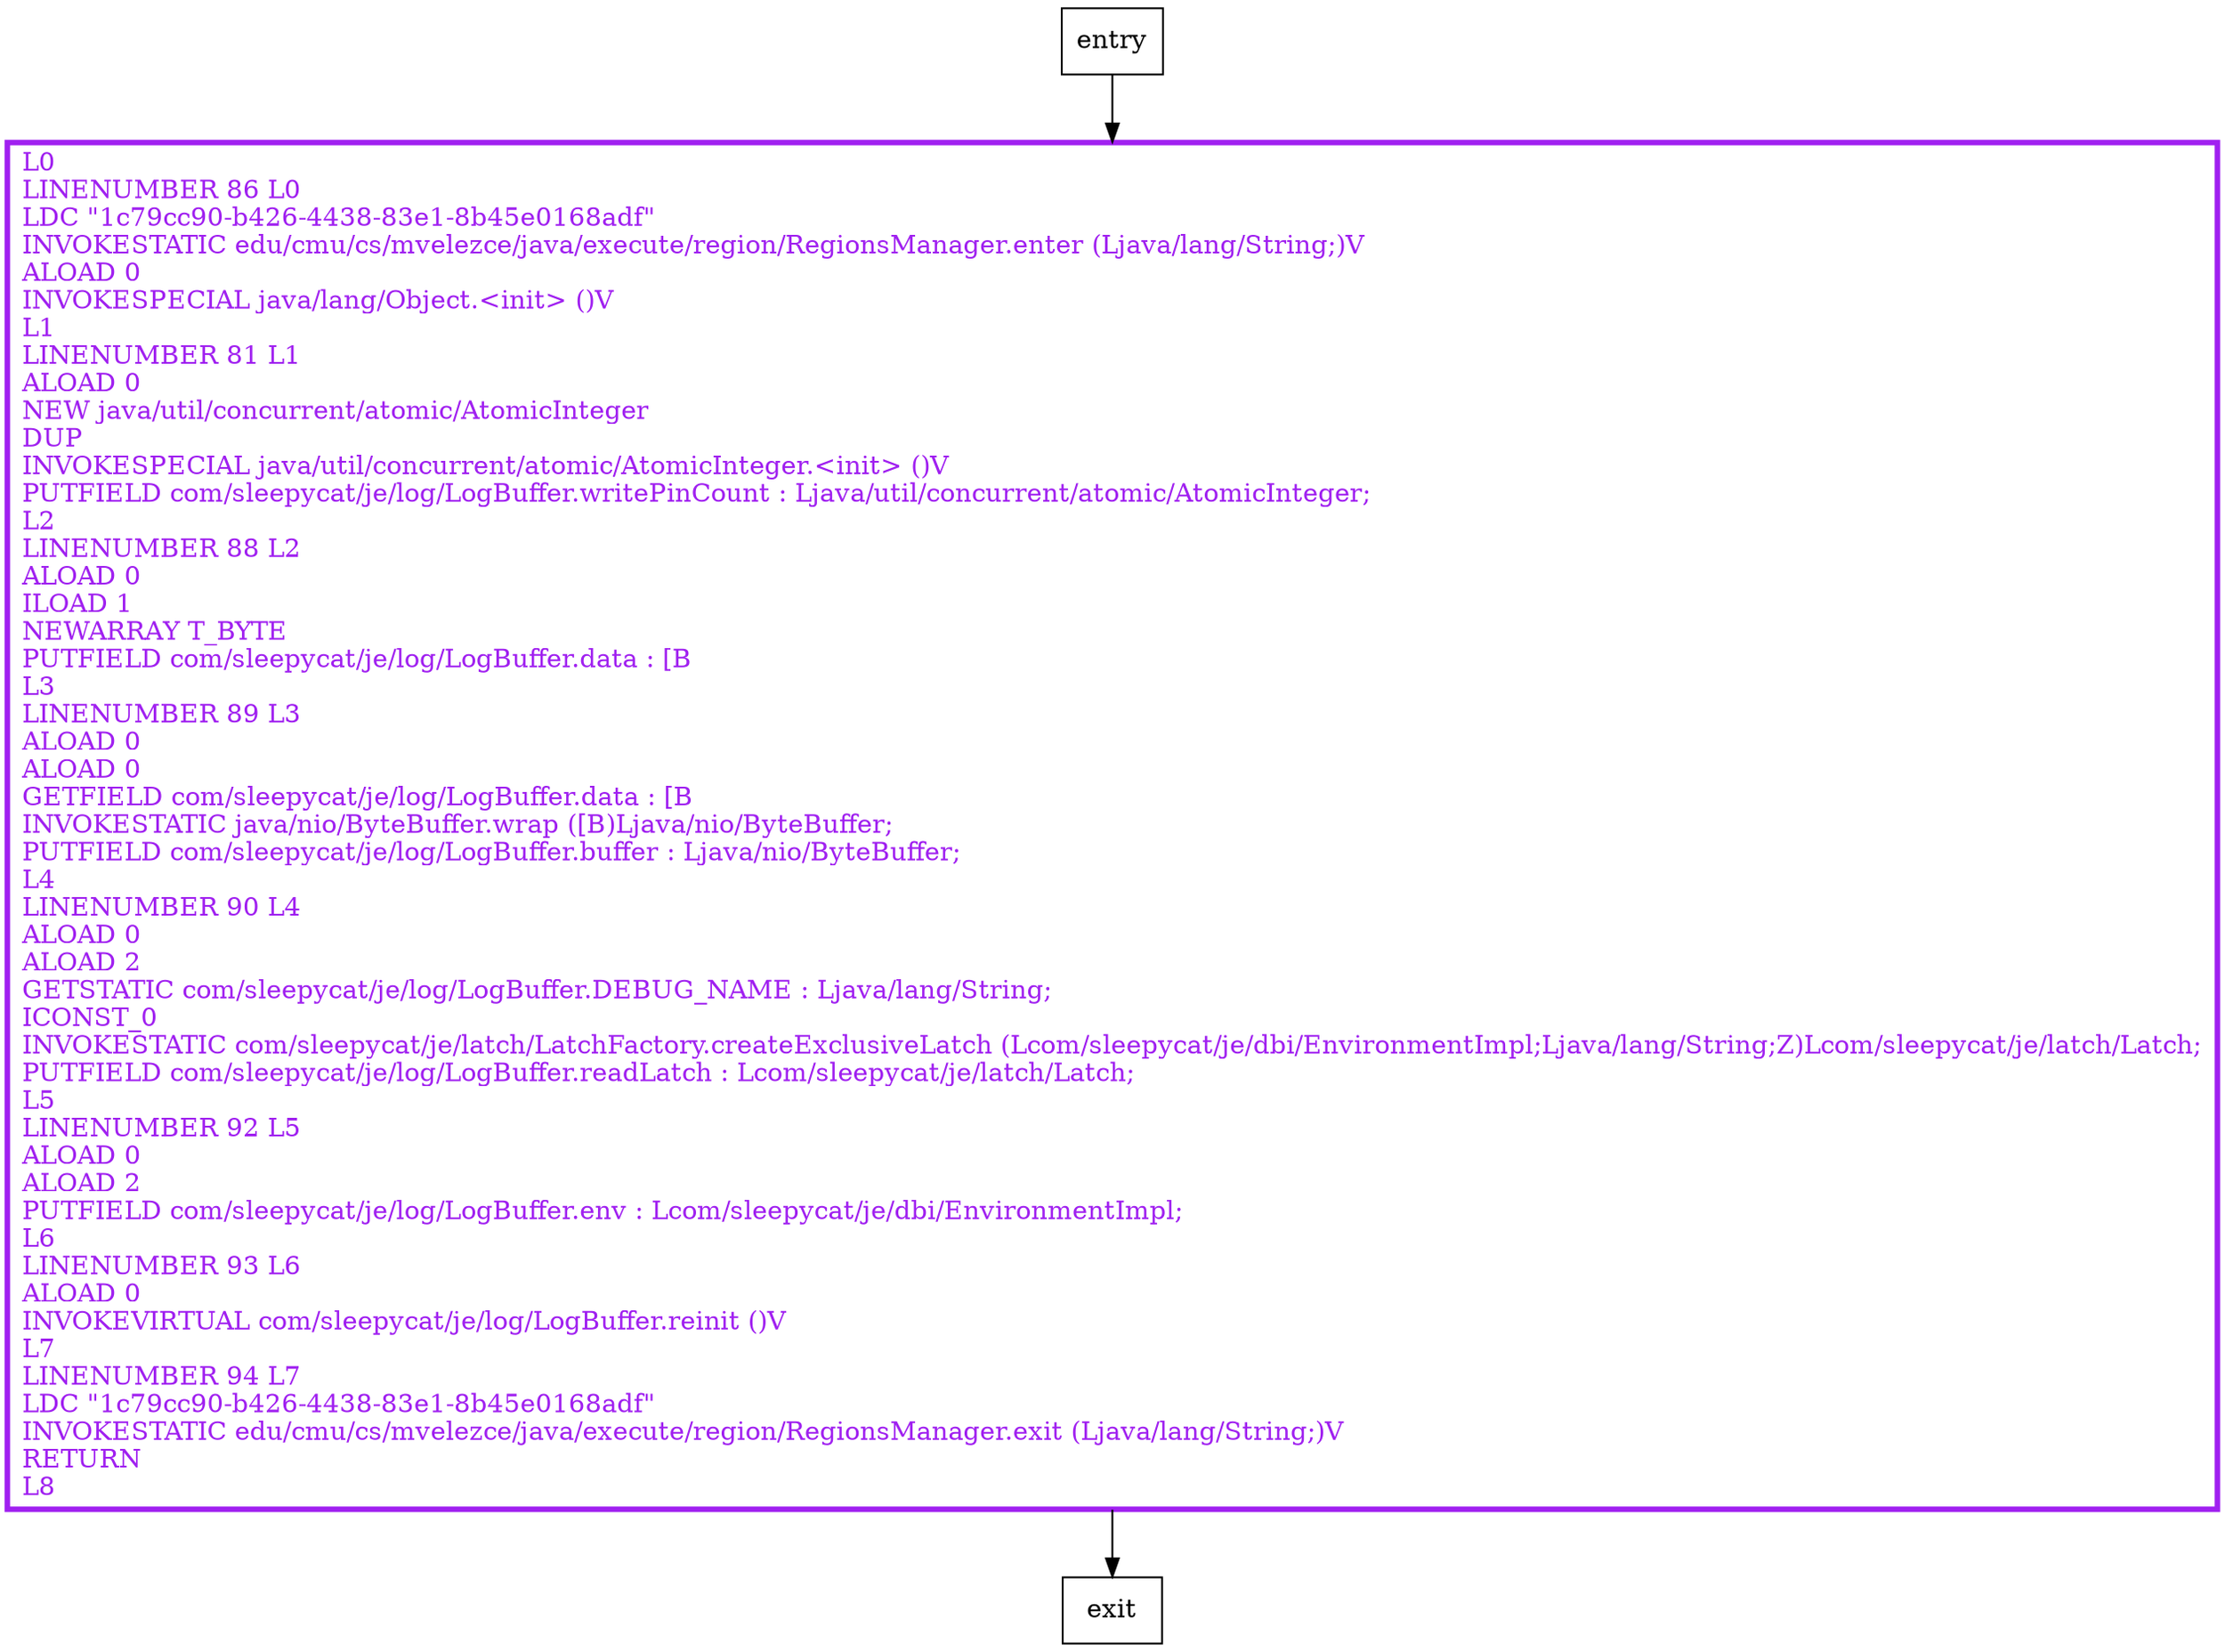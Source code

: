 digraph <init> {
node [shape=record];
426633025 [label="L0\lLINENUMBER 86 L0\lLDC \"1c79cc90-b426-4438-83e1-8b45e0168adf\"\lINVOKESTATIC edu/cmu/cs/mvelezce/java/execute/region/RegionsManager.enter (Ljava/lang/String;)V\lALOAD 0\lINVOKESPECIAL java/lang/Object.\<init\> ()V\lL1\lLINENUMBER 81 L1\lALOAD 0\lNEW java/util/concurrent/atomic/AtomicInteger\lDUP\lINVOKESPECIAL java/util/concurrent/atomic/AtomicInteger.\<init\> ()V\lPUTFIELD com/sleepycat/je/log/LogBuffer.writePinCount : Ljava/util/concurrent/atomic/AtomicInteger;\lL2\lLINENUMBER 88 L2\lALOAD 0\lILOAD 1\lNEWARRAY T_BYTE\lPUTFIELD com/sleepycat/je/log/LogBuffer.data : [B\lL3\lLINENUMBER 89 L3\lALOAD 0\lALOAD 0\lGETFIELD com/sleepycat/je/log/LogBuffer.data : [B\lINVOKESTATIC java/nio/ByteBuffer.wrap ([B)Ljava/nio/ByteBuffer;\lPUTFIELD com/sleepycat/je/log/LogBuffer.buffer : Ljava/nio/ByteBuffer;\lL4\lLINENUMBER 90 L4\lALOAD 0\lALOAD 2\lGETSTATIC com/sleepycat/je/log/LogBuffer.DEBUG_NAME : Ljava/lang/String;\lICONST_0\lINVOKESTATIC com/sleepycat/je/latch/LatchFactory.createExclusiveLatch (Lcom/sleepycat/je/dbi/EnvironmentImpl;Ljava/lang/String;Z)Lcom/sleepycat/je/latch/Latch;\lPUTFIELD com/sleepycat/je/log/LogBuffer.readLatch : Lcom/sleepycat/je/latch/Latch;\lL5\lLINENUMBER 92 L5\lALOAD 0\lALOAD 2\lPUTFIELD com/sleepycat/je/log/LogBuffer.env : Lcom/sleepycat/je/dbi/EnvironmentImpl;\lL6\lLINENUMBER 93 L6\lALOAD 0\lINVOKEVIRTUAL com/sleepycat/je/log/LogBuffer.reinit ()V\lL7\lLINENUMBER 94 L7\lLDC \"1c79cc90-b426-4438-83e1-8b45e0168adf\"\lINVOKESTATIC edu/cmu/cs/mvelezce/java/execute/region/RegionsManager.exit (Ljava/lang/String;)V\lRETURN\lL8\l"];
entry;
exit;
entry -> 426633025
426633025 -> exit
426633025[fontcolor="purple", penwidth=3, color="purple"];
}
